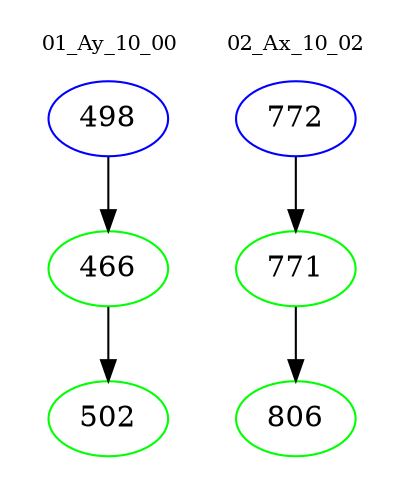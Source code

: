 digraph{
subgraph cluster_0 {
color = white
label = "01_Ay_10_00";
fontsize=10;
T0_498 [label="498", color="blue"]
T0_498 -> T0_466 [color="black"]
T0_466 [label="466", color="green"]
T0_466 -> T0_502 [color="black"]
T0_502 [label="502", color="green"]
}
subgraph cluster_1 {
color = white
label = "02_Ax_10_02";
fontsize=10;
T1_772 [label="772", color="blue"]
T1_772 -> T1_771 [color="black"]
T1_771 [label="771", color="green"]
T1_771 -> T1_806 [color="black"]
T1_806 [label="806", color="green"]
}
}
